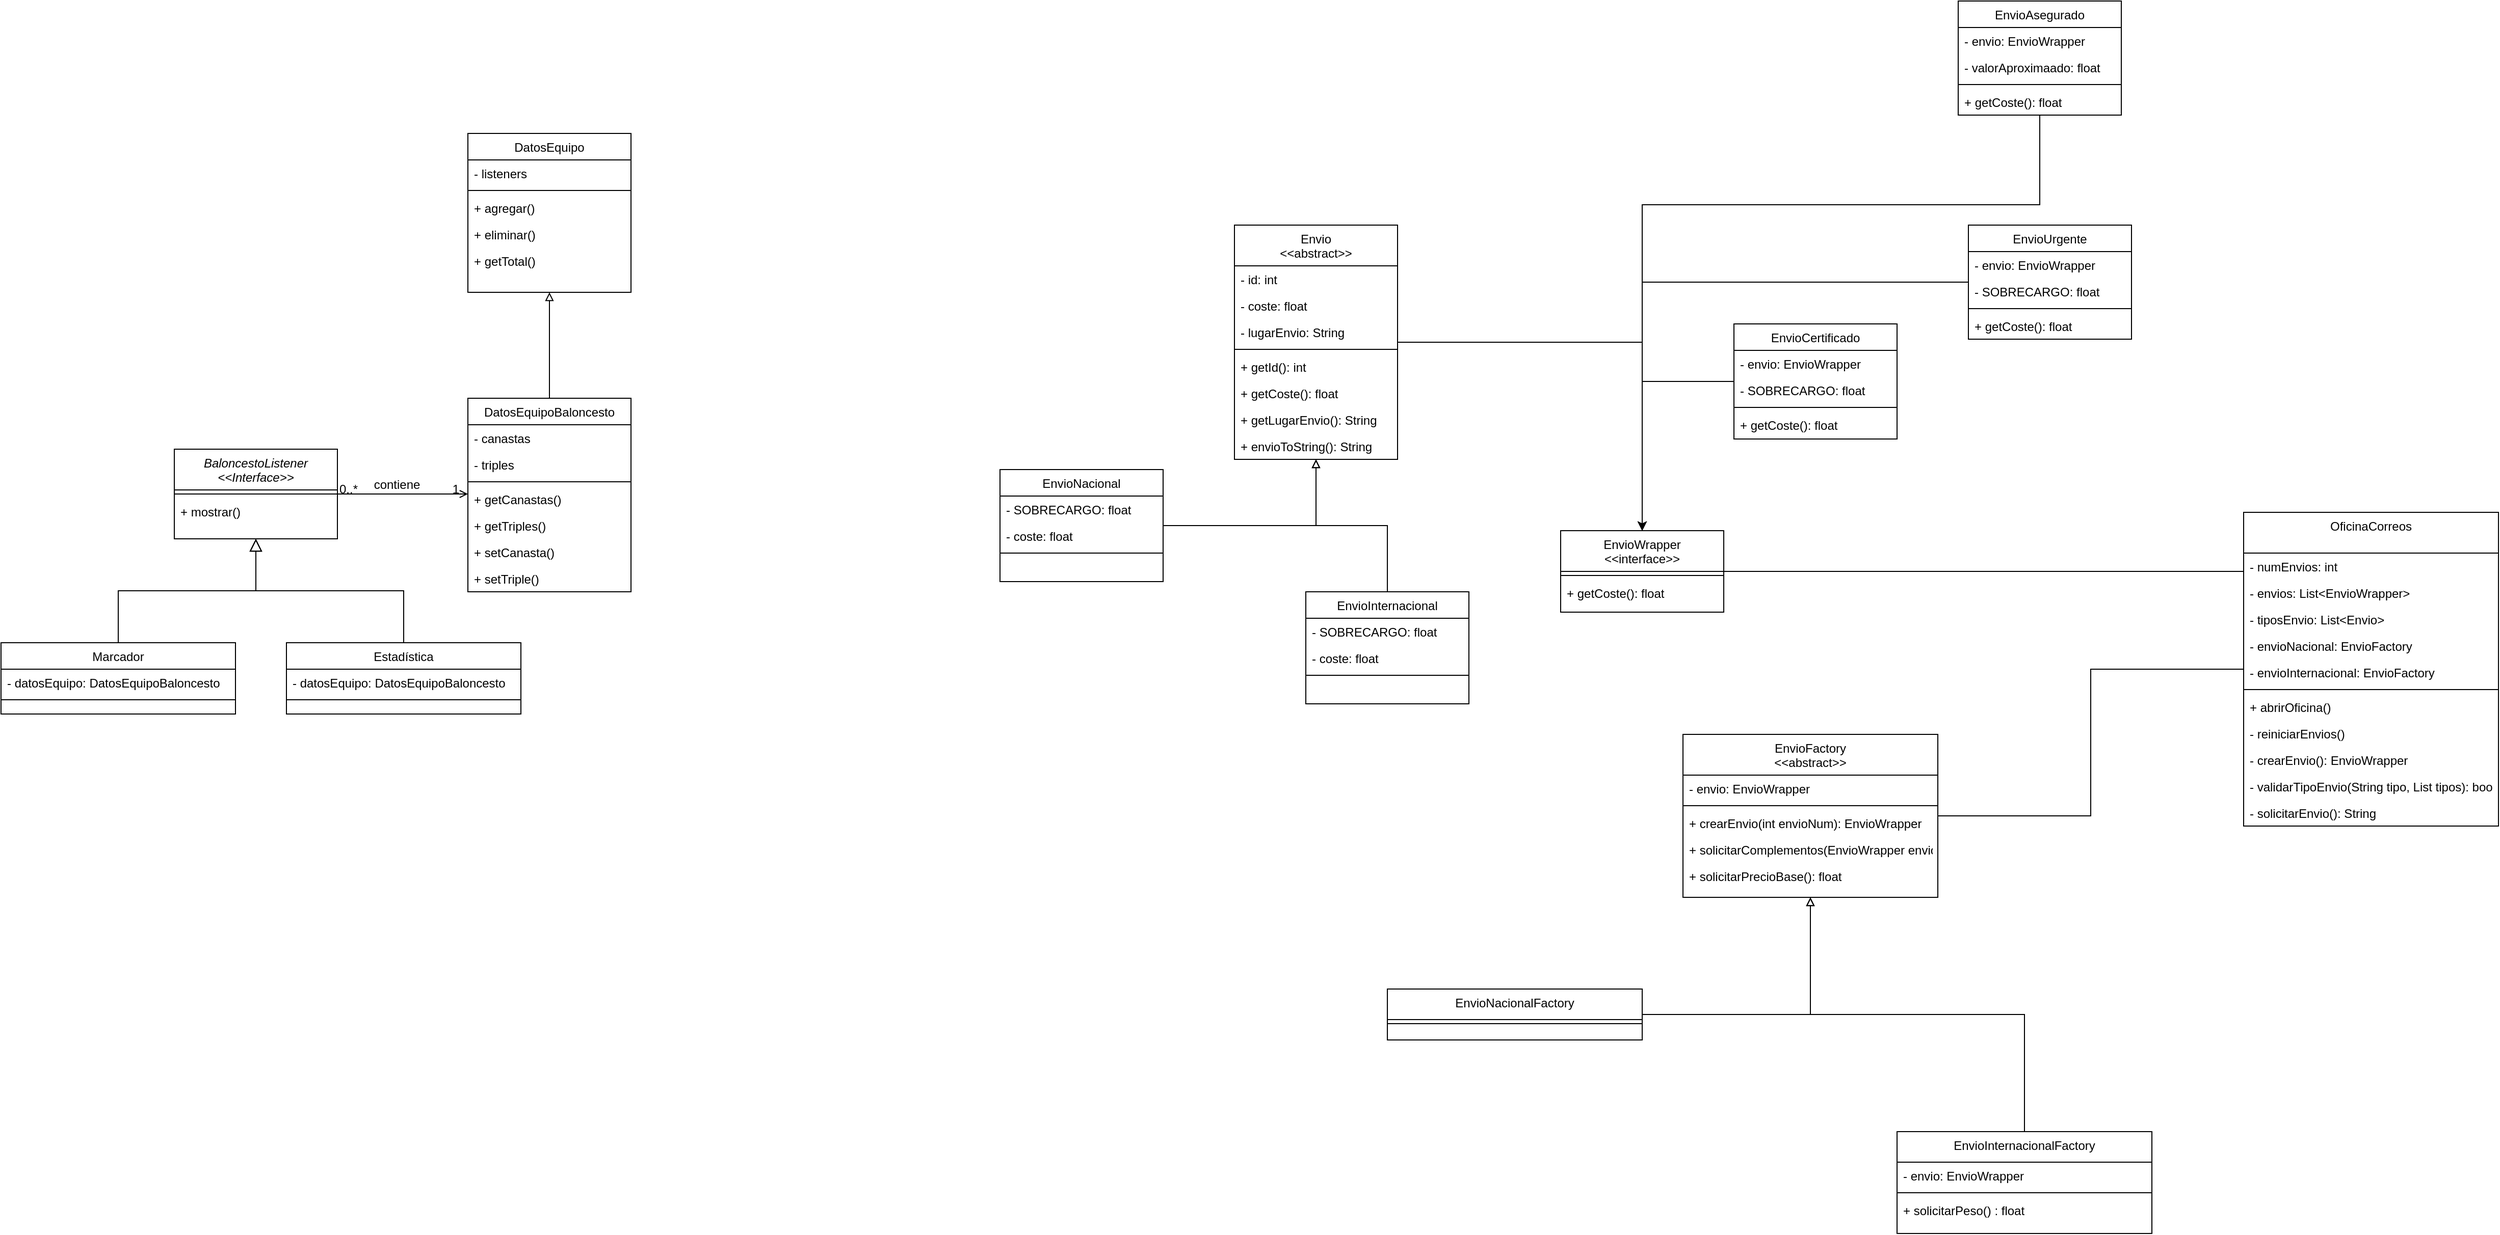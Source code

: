 <mxfile version="23.0.2" type="device">
  <diagram id="C5RBs43oDa-KdzZeNtuy" name="Page-1">
    <mxGraphModel dx="3703" dy="2412" grid="1" gridSize="10" guides="1" tooltips="1" connect="1" arrows="1" fold="1" page="1" pageScale="1" pageWidth="827" pageHeight="1169" background="#ffffff" math="0" shadow="0">
      <root>
        <mxCell id="WIyWlLk6GJQsqaUBKTNV-0" />
        <mxCell id="WIyWlLk6GJQsqaUBKTNV-1" parent="WIyWlLk6GJQsqaUBKTNV-0" />
        <mxCell id="zkfFHV4jXpPFQw0GAbJ--0" value="BaloncestoListener&#xa;&lt;&lt;Interface&gt;&gt;" style="swimlane;fontStyle=2;align=center;verticalAlign=top;childLayout=stackLayout;horizontal=1;startSize=40;horizontalStack=0;resizeParent=1;resizeLast=0;collapsible=1;marginBottom=0;rounded=0;shadow=0;strokeWidth=1;" parent="WIyWlLk6GJQsqaUBKTNV-1" vertex="1">
          <mxGeometry x="-870" y="-370" width="160" height="88" as="geometry">
            <mxRectangle x="230" y="140" width="160" height="26" as="alternateBounds" />
          </mxGeometry>
        </mxCell>
        <mxCell id="zkfFHV4jXpPFQw0GAbJ--4" value="" style="line;html=1;strokeWidth=1;align=left;verticalAlign=middle;spacingTop=-1;spacingLeft=3;spacingRight=3;rotatable=0;labelPosition=right;points=[];portConstraint=eastwest;" parent="zkfFHV4jXpPFQw0GAbJ--0" vertex="1">
          <mxGeometry y="40" width="160" height="8" as="geometry" />
        </mxCell>
        <mxCell id="zkfFHV4jXpPFQw0GAbJ--5" value="+ mostrar()" style="text;align=left;verticalAlign=top;spacingLeft=4;spacingRight=4;overflow=hidden;rotatable=0;points=[[0,0.5],[1,0.5]];portConstraint=eastwest;" parent="zkfFHV4jXpPFQw0GAbJ--0" vertex="1">
          <mxGeometry y="48" width="160" height="26" as="geometry" />
        </mxCell>
        <mxCell id="zkfFHV4jXpPFQw0GAbJ--6" value="Marcador" style="swimlane;fontStyle=0;align=center;verticalAlign=top;childLayout=stackLayout;horizontal=1;startSize=26;horizontalStack=0;resizeParent=1;resizeLast=0;collapsible=1;marginBottom=0;rounded=0;shadow=0;strokeWidth=1;" parent="WIyWlLk6GJQsqaUBKTNV-1" vertex="1">
          <mxGeometry x="-1040" y="-180" width="230" height="70" as="geometry">
            <mxRectangle x="130" y="380" width="160" height="26" as="alternateBounds" />
          </mxGeometry>
        </mxCell>
        <mxCell id="zkfFHV4jXpPFQw0GAbJ--7" value="- datosEquipo: DatosEquipoBaloncesto" style="text;align=left;verticalAlign=top;spacingLeft=4;spacingRight=4;overflow=hidden;rotatable=0;points=[[0,0.5],[1,0.5]];portConstraint=eastwest;" parent="zkfFHV4jXpPFQw0GAbJ--6" vertex="1">
          <mxGeometry y="26" width="230" height="26" as="geometry" />
        </mxCell>
        <mxCell id="zkfFHV4jXpPFQw0GAbJ--9" value="" style="line;html=1;strokeWidth=1;align=left;verticalAlign=middle;spacingTop=-1;spacingLeft=3;spacingRight=3;rotatable=0;labelPosition=right;points=[];portConstraint=eastwest;" parent="zkfFHV4jXpPFQw0GAbJ--6" vertex="1">
          <mxGeometry y="52" width="230" height="8" as="geometry" />
        </mxCell>
        <mxCell id="zkfFHV4jXpPFQw0GAbJ--12" value="" style="endArrow=block;endSize=10;endFill=0;shadow=0;strokeWidth=1;rounded=0;edgeStyle=elbowEdgeStyle;elbow=vertical;" parent="WIyWlLk6GJQsqaUBKTNV-1" source="zkfFHV4jXpPFQw0GAbJ--6" target="zkfFHV4jXpPFQw0GAbJ--0" edge="1">
          <mxGeometry width="160" relative="1" as="geometry">
            <mxPoint x="200" y="203" as="sourcePoint" />
            <mxPoint x="200" y="203" as="targetPoint" />
          </mxGeometry>
        </mxCell>
        <mxCell id="zkfFHV4jXpPFQw0GAbJ--13" value="Estadística" style="swimlane;fontStyle=0;align=center;verticalAlign=top;childLayout=stackLayout;horizontal=1;startSize=26;horizontalStack=0;resizeParent=1;resizeLast=0;collapsible=1;marginBottom=0;rounded=0;shadow=0;strokeWidth=1;" parent="WIyWlLk6GJQsqaUBKTNV-1" vertex="1">
          <mxGeometry x="-760" y="-180" width="230" height="70" as="geometry">
            <mxRectangle x="340" y="380" width="170" height="26" as="alternateBounds" />
          </mxGeometry>
        </mxCell>
        <mxCell id="zkfFHV4jXpPFQw0GAbJ--14" value="- datosEquipo: DatosEquipoBaloncesto" style="text;align=left;verticalAlign=top;spacingLeft=4;spacingRight=4;overflow=hidden;rotatable=0;points=[[0,0.5],[1,0.5]];portConstraint=eastwest;" parent="zkfFHV4jXpPFQw0GAbJ--13" vertex="1">
          <mxGeometry y="26" width="230" height="26" as="geometry" />
        </mxCell>
        <mxCell id="zkfFHV4jXpPFQw0GAbJ--15" value="" style="line;html=1;strokeWidth=1;align=left;verticalAlign=middle;spacingTop=-1;spacingLeft=3;spacingRight=3;rotatable=0;labelPosition=right;points=[];portConstraint=eastwest;" parent="zkfFHV4jXpPFQw0GAbJ--13" vertex="1">
          <mxGeometry y="52" width="230" height="8" as="geometry" />
        </mxCell>
        <mxCell id="zkfFHV4jXpPFQw0GAbJ--16" value="" style="endArrow=block;endSize=10;endFill=0;shadow=0;strokeWidth=1;rounded=0;edgeStyle=elbowEdgeStyle;elbow=vertical;" parent="WIyWlLk6GJQsqaUBKTNV-1" source="zkfFHV4jXpPFQw0GAbJ--13" target="zkfFHV4jXpPFQw0GAbJ--0" edge="1">
          <mxGeometry width="160" relative="1" as="geometry">
            <mxPoint x="210" y="373" as="sourcePoint" />
            <mxPoint x="310" y="271" as="targetPoint" />
          </mxGeometry>
        </mxCell>
        <mxCell id="yb1nA3YwmLz2p7Gvx5Yn-9" style="edgeStyle=orthogonalEdgeStyle;rounded=0;orthogonalLoop=1;jettySize=auto;html=1;endArrow=block;endFill=0;" parent="WIyWlLk6GJQsqaUBKTNV-1" source="zkfFHV4jXpPFQw0GAbJ--17" target="yb1nA3YwmLz2p7Gvx5Yn-0" edge="1">
          <mxGeometry relative="1" as="geometry" />
        </mxCell>
        <mxCell id="zkfFHV4jXpPFQw0GAbJ--17" value="DatosEquipoBaloncesto" style="swimlane;fontStyle=0;align=center;verticalAlign=top;childLayout=stackLayout;horizontal=1;startSize=26;horizontalStack=0;resizeParent=1;resizeLast=0;collapsible=1;marginBottom=0;rounded=0;shadow=0;strokeWidth=1;" parent="WIyWlLk6GJQsqaUBKTNV-1" vertex="1">
          <mxGeometry x="-582" y="-420" width="160" height="190" as="geometry">
            <mxRectangle x="550" y="140" width="160" height="26" as="alternateBounds" />
          </mxGeometry>
        </mxCell>
        <mxCell id="zkfFHV4jXpPFQw0GAbJ--18" value="- canastas" style="text;align=left;verticalAlign=top;spacingLeft=4;spacingRight=4;overflow=hidden;rotatable=0;points=[[0,0.5],[1,0.5]];portConstraint=eastwest;" parent="zkfFHV4jXpPFQw0GAbJ--17" vertex="1">
          <mxGeometry y="26" width="160" height="26" as="geometry" />
        </mxCell>
        <mxCell id="zkfFHV4jXpPFQw0GAbJ--19" value="- triples" style="text;align=left;verticalAlign=top;spacingLeft=4;spacingRight=4;overflow=hidden;rotatable=0;points=[[0,0.5],[1,0.5]];portConstraint=eastwest;rounded=0;shadow=0;html=0;" parent="zkfFHV4jXpPFQw0GAbJ--17" vertex="1">
          <mxGeometry y="52" width="160" height="26" as="geometry" />
        </mxCell>
        <mxCell id="zkfFHV4jXpPFQw0GAbJ--23" value="" style="line;html=1;strokeWidth=1;align=left;verticalAlign=middle;spacingTop=-1;spacingLeft=3;spacingRight=3;rotatable=0;labelPosition=right;points=[];portConstraint=eastwest;" parent="zkfFHV4jXpPFQw0GAbJ--17" vertex="1">
          <mxGeometry y="78" width="160" height="8" as="geometry" />
        </mxCell>
        <mxCell id="zkfFHV4jXpPFQw0GAbJ--24" value="+ getCanastas()" style="text;align=left;verticalAlign=top;spacingLeft=4;spacingRight=4;overflow=hidden;rotatable=0;points=[[0,0.5],[1,0.5]];portConstraint=eastwest;" parent="zkfFHV4jXpPFQw0GAbJ--17" vertex="1">
          <mxGeometry y="86" width="160" height="26" as="geometry" />
        </mxCell>
        <mxCell id="zkfFHV4jXpPFQw0GAbJ--25" value="+ getTriples()" style="text;align=left;verticalAlign=top;spacingLeft=4;spacingRight=4;overflow=hidden;rotatable=0;points=[[0,0.5],[1,0.5]];portConstraint=eastwest;" parent="zkfFHV4jXpPFQw0GAbJ--17" vertex="1">
          <mxGeometry y="112" width="160" height="26" as="geometry" />
        </mxCell>
        <mxCell id="yb1nA3YwmLz2p7Gvx5Yn-11" value="+ setCanasta()" style="text;align=left;verticalAlign=top;spacingLeft=4;spacingRight=4;overflow=hidden;rotatable=0;points=[[0,0.5],[1,0.5]];portConstraint=eastwest;" parent="zkfFHV4jXpPFQw0GAbJ--17" vertex="1">
          <mxGeometry y="138" width="160" height="26" as="geometry" />
        </mxCell>
        <mxCell id="yb1nA3YwmLz2p7Gvx5Yn-12" value="+ setTriple()" style="text;align=left;verticalAlign=top;spacingLeft=4;spacingRight=4;overflow=hidden;rotatable=0;points=[[0,0.5],[1,0.5]];portConstraint=eastwest;" parent="zkfFHV4jXpPFQw0GAbJ--17" vertex="1">
          <mxGeometry y="164" width="160" height="26" as="geometry" />
        </mxCell>
        <mxCell id="zkfFHV4jXpPFQw0GAbJ--26" value="" style="endArrow=open;shadow=0;strokeWidth=1;rounded=0;endFill=1;edgeStyle=elbowEdgeStyle;elbow=vertical;" parent="WIyWlLk6GJQsqaUBKTNV-1" source="zkfFHV4jXpPFQw0GAbJ--0" target="zkfFHV4jXpPFQw0GAbJ--17" edge="1">
          <mxGeometry x="0.5" y="41" relative="1" as="geometry">
            <mxPoint x="380" y="192" as="sourcePoint" />
            <mxPoint x="540" y="192" as="targetPoint" />
            <mxPoint x="-40" y="32" as="offset" />
          </mxGeometry>
        </mxCell>
        <mxCell id="zkfFHV4jXpPFQw0GAbJ--27" value="0..*" style="resizable=0;align=left;verticalAlign=bottom;labelBackgroundColor=none;fontSize=12;" parent="zkfFHV4jXpPFQw0GAbJ--26" connectable="0" vertex="1">
          <mxGeometry x="-1" relative="1" as="geometry">
            <mxPoint y="4" as="offset" />
          </mxGeometry>
        </mxCell>
        <mxCell id="zkfFHV4jXpPFQw0GAbJ--28" value="1" style="resizable=0;align=right;verticalAlign=bottom;labelBackgroundColor=none;fontSize=12;" parent="zkfFHV4jXpPFQw0GAbJ--26" connectable="0" vertex="1">
          <mxGeometry x="1" relative="1" as="geometry">
            <mxPoint x="-7" y="4" as="offset" />
          </mxGeometry>
        </mxCell>
        <mxCell id="zkfFHV4jXpPFQw0GAbJ--29" value="contiene" style="text;html=1;resizable=0;points=[];;align=center;verticalAlign=middle;labelBackgroundColor=none;rounded=0;shadow=0;strokeWidth=1;fontSize=12;" parent="zkfFHV4jXpPFQw0GAbJ--26" vertex="1" connectable="0">
          <mxGeometry x="0.5" y="49" relative="1" as="geometry">
            <mxPoint x="-38" y="40" as="offset" />
          </mxGeometry>
        </mxCell>
        <mxCell id="yb1nA3YwmLz2p7Gvx5Yn-0" value="DatosEquipo" style="swimlane;fontStyle=0;align=center;verticalAlign=top;childLayout=stackLayout;horizontal=1;startSize=26;horizontalStack=0;resizeParent=1;resizeLast=0;collapsible=1;marginBottom=0;rounded=0;shadow=0;strokeWidth=1;" parent="WIyWlLk6GJQsqaUBKTNV-1" vertex="1">
          <mxGeometry x="-582" y="-680" width="160" height="156" as="geometry">
            <mxRectangle x="550" y="140" width="160" height="26" as="alternateBounds" />
          </mxGeometry>
        </mxCell>
        <mxCell id="yb1nA3YwmLz2p7Gvx5Yn-1" value="- listeners" style="text;align=left;verticalAlign=top;spacingLeft=4;spacingRight=4;overflow=hidden;rotatable=0;points=[[0,0.5],[1,0.5]];portConstraint=eastwest;" parent="yb1nA3YwmLz2p7Gvx5Yn-0" vertex="1">
          <mxGeometry y="26" width="160" height="26" as="geometry" />
        </mxCell>
        <mxCell id="yb1nA3YwmLz2p7Gvx5Yn-6" value="" style="line;html=1;strokeWidth=1;align=left;verticalAlign=middle;spacingTop=-1;spacingLeft=3;spacingRight=3;rotatable=0;labelPosition=right;points=[];portConstraint=eastwest;" parent="yb1nA3YwmLz2p7Gvx5Yn-0" vertex="1">
          <mxGeometry y="52" width="160" height="8" as="geometry" />
        </mxCell>
        <mxCell id="yb1nA3YwmLz2p7Gvx5Yn-7" value="+ agregar()" style="text;align=left;verticalAlign=top;spacingLeft=4;spacingRight=4;overflow=hidden;rotatable=0;points=[[0,0.5],[1,0.5]];portConstraint=eastwest;" parent="yb1nA3YwmLz2p7Gvx5Yn-0" vertex="1">
          <mxGeometry y="60" width="160" height="26" as="geometry" />
        </mxCell>
        <mxCell id="yb1nA3YwmLz2p7Gvx5Yn-8" value="+ eliminar()" style="text;align=left;verticalAlign=top;spacingLeft=4;spacingRight=4;overflow=hidden;rotatable=0;points=[[0,0.5],[1,0.5]];portConstraint=eastwest;" parent="yb1nA3YwmLz2p7Gvx5Yn-0" vertex="1">
          <mxGeometry y="86" width="160" height="26" as="geometry" />
        </mxCell>
        <mxCell id="yb1nA3YwmLz2p7Gvx5Yn-10" value="+ getTotal()" style="text;align=left;verticalAlign=top;spacingLeft=4;spacingRight=4;overflow=hidden;rotatable=0;points=[[0,0.5],[1,0.5]];portConstraint=eastwest;" parent="yb1nA3YwmLz2p7Gvx5Yn-0" vertex="1">
          <mxGeometry y="112" width="160" height="26" as="geometry" />
        </mxCell>
        <mxCell id="SnHrNm44mYi23V61C_RU-39" style="edgeStyle=orthogonalEdgeStyle;rounded=0;orthogonalLoop=1;jettySize=auto;html=1;" edge="1" parent="WIyWlLk6GJQsqaUBKTNV-1" source="SnHrNm44mYi23V61C_RU-0" target="SnHrNm44mYi23V61C_RU-9">
          <mxGeometry relative="1" as="geometry" />
        </mxCell>
        <mxCell id="SnHrNm44mYi23V61C_RU-0" value="Envio&#xa;&lt;&lt;abstract&gt;&gt;" style="swimlane;fontStyle=0;align=center;verticalAlign=top;childLayout=stackLayout;horizontal=1;startSize=40;horizontalStack=0;resizeParent=1;resizeLast=0;collapsible=1;marginBottom=0;rounded=0;shadow=0;strokeWidth=1;" vertex="1" parent="WIyWlLk6GJQsqaUBKTNV-1">
          <mxGeometry x="170" y="-590" width="160" height="230" as="geometry">
            <mxRectangle x="550" y="140" width="160" height="26" as="alternateBounds" />
          </mxGeometry>
        </mxCell>
        <mxCell id="SnHrNm44mYi23V61C_RU-1" value="- id: int" style="text;align=left;verticalAlign=top;spacingLeft=4;spacingRight=4;overflow=hidden;rotatable=0;points=[[0,0.5],[1,0.5]];portConstraint=eastwest;" vertex="1" parent="SnHrNm44mYi23V61C_RU-0">
          <mxGeometry y="40" width="160" height="26" as="geometry" />
        </mxCell>
        <mxCell id="SnHrNm44mYi23V61C_RU-2" value="- coste: float" style="text;align=left;verticalAlign=top;spacingLeft=4;spacingRight=4;overflow=hidden;rotatable=0;points=[[0,0.5],[1,0.5]];portConstraint=eastwest;rounded=0;shadow=0;html=0;" vertex="1" parent="SnHrNm44mYi23V61C_RU-0">
          <mxGeometry y="66" width="160" height="26" as="geometry" />
        </mxCell>
        <mxCell id="SnHrNm44mYi23V61C_RU-8" value="- lugarEnvio: String" style="text;align=left;verticalAlign=top;spacingLeft=4;spacingRight=4;overflow=hidden;rotatable=0;points=[[0,0.5],[1,0.5]];portConstraint=eastwest;rounded=0;shadow=0;html=0;" vertex="1" parent="SnHrNm44mYi23V61C_RU-0">
          <mxGeometry y="92" width="160" height="26" as="geometry" />
        </mxCell>
        <mxCell id="SnHrNm44mYi23V61C_RU-3" value="" style="line;html=1;strokeWidth=1;align=left;verticalAlign=middle;spacingTop=-1;spacingLeft=3;spacingRight=3;rotatable=0;labelPosition=right;points=[];portConstraint=eastwest;" vertex="1" parent="SnHrNm44mYi23V61C_RU-0">
          <mxGeometry y="118" width="160" height="8" as="geometry" />
        </mxCell>
        <mxCell id="SnHrNm44mYi23V61C_RU-4" value="+ getId(): int" style="text;align=left;verticalAlign=top;spacingLeft=4;spacingRight=4;overflow=hidden;rotatable=0;points=[[0,0.5],[1,0.5]];portConstraint=eastwest;" vertex="1" parent="SnHrNm44mYi23V61C_RU-0">
          <mxGeometry y="126" width="160" height="26" as="geometry" />
        </mxCell>
        <mxCell id="SnHrNm44mYi23V61C_RU-5" value="+ getCoste(): float" style="text;align=left;verticalAlign=top;spacingLeft=4;spacingRight=4;overflow=hidden;rotatable=0;points=[[0,0.5],[1,0.5]];portConstraint=eastwest;" vertex="1" parent="SnHrNm44mYi23V61C_RU-0">
          <mxGeometry y="152" width="160" height="26" as="geometry" />
        </mxCell>
        <mxCell id="SnHrNm44mYi23V61C_RU-7" value="+ getLugarEnvio(): String" style="text;align=left;verticalAlign=top;spacingLeft=4;spacingRight=4;overflow=hidden;rotatable=0;points=[[0,0.5],[1,0.5]];portConstraint=eastwest;" vertex="1" parent="SnHrNm44mYi23V61C_RU-0">
          <mxGeometry y="178" width="160" height="26" as="geometry" />
        </mxCell>
        <mxCell id="SnHrNm44mYi23V61C_RU-6" value="+ envioToString(): String" style="text;align=left;verticalAlign=top;spacingLeft=4;spacingRight=4;overflow=hidden;rotatable=0;points=[[0,0.5],[1,0.5]];portConstraint=eastwest;" vertex="1" parent="SnHrNm44mYi23V61C_RU-0">
          <mxGeometry y="204" width="160" height="26" as="geometry" />
        </mxCell>
        <mxCell id="SnHrNm44mYi23V61C_RU-94" style="edgeStyle=orthogonalEdgeStyle;rounded=0;orthogonalLoop=1;jettySize=auto;html=1;endArrow=none;endFill=0;" edge="1" parent="WIyWlLk6GJQsqaUBKTNV-1" source="SnHrNm44mYi23V61C_RU-9" target="SnHrNm44mYi23V61C_RU-80">
          <mxGeometry relative="1" as="geometry">
            <Array as="points">
              <mxPoint x="1010" y="-250" />
              <mxPoint x="1010" y="-250" />
            </Array>
          </mxGeometry>
        </mxCell>
        <mxCell id="SnHrNm44mYi23V61C_RU-9" value="EnvioWrapper&#xa;&lt;&lt;interface&gt;&gt;" style="swimlane;fontStyle=0;align=center;verticalAlign=top;childLayout=stackLayout;horizontal=1;startSize=40;horizontalStack=0;resizeParent=1;resizeLast=0;collapsible=1;marginBottom=0;rounded=0;shadow=0;strokeWidth=1;" vertex="1" parent="WIyWlLk6GJQsqaUBKTNV-1">
          <mxGeometry x="490" y="-290" width="160" height="80" as="geometry">
            <mxRectangle x="550" y="140" width="160" height="26" as="alternateBounds" />
          </mxGeometry>
        </mxCell>
        <mxCell id="SnHrNm44mYi23V61C_RU-13" value="" style="line;html=1;strokeWidth=1;align=left;verticalAlign=middle;spacingTop=-1;spacingLeft=3;spacingRight=3;rotatable=0;labelPosition=right;points=[];portConstraint=eastwest;" vertex="1" parent="SnHrNm44mYi23V61C_RU-9">
          <mxGeometry y="40" width="160" height="8" as="geometry" />
        </mxCell>
        <mxCell id="SnHrNm44mYi23V61C_RU-14" value="+ getCoste(): float" style="text;align=left;verticalAlign=top;spacingLeft=4;spacingRight=4;overflow=hidden;rotatable=0;points=[[0,0.5],[1,0.5]];portConstraint=eastwest;" vertex="1" parent="SnHrNm44mYi23V61C_RU-9">
          <mxGeometry y="48" width="160" height="26" as="geometry" />
        </mxCell>
        <mxCell id="SnHrNm44mYi23V61C_RU-40" style="edgeStyle=orthogonalEdgeStyle;rounded=0;orthogonalLoop=1;jettySize=auto;html=1;" edge="1" parent="WIyWlLk6GJQsqaUBKTNV-1" source="SnHrNm44mYi23V61C_RU-18" target="SnHrNm44mYi23V61C_RU-9">
          <mxGeometry relative="1" as="geometry" />
        </mxCell>
        <mxCell id="SnHrNm44mYi23V61C_RU-18" value="EnvioCertificado" style="swimlane;fontStyle=0;align=center;verticalAlign=top;childLayout=stackLayout;horizontal=1;startSize=26;horizontalStack=0;resizeParent=1;resizeLast=0;collapsible=1;marginBottom=0;rounded=0;shadow=0;strokeWidth=1;" vertex="1" parent="WIyWlLk6GJQsqaUBKTNV-1">
          <mxGeometry x="660" y="-493" width="160" height="113" as="geometry">
            <mxRectangle x="550" y="140" width="160" height="26" as="alternateBounds" />
          </mxGeometry>
        </mxCell>
        <mxCell id="SnHrNm44mYi23V61C_RU-19" value="- envio: EnvioWrapper" style="text;align=left;verticalAlign=top;spacingLeft=4;spacingRight=4;overflow=hidden;rotatable=0;points=[[0,0.5],[1,0.5]];portConstraint=eastwest;" vertex="1" parent="SnHrNm44mYi23V61C_RU-18">
          <mxGeometry y="26" width="160" height="26" as="geometry" />
        </mxCell>
        <mxCell id="SnHrNm44mYi23V61C_RU-38" value="- SOBRECARGO: float" style="text;align=left;verticalAlign=top;spacingLeft=4;spacingRight=4;overflow=hidden;rotatable=0;points=[[0,0.5],[1,0.5]];portConstraint=eastwest;" vertex="1" parent="SnHrNm44mYi23V61C_RU-18">
          <mxGeometry y="52" width="160" height="26" as="geometry" />
        </mxCell>
        <mxCell id="SnHrNm44mYi23V61C_RU-20" value="" style="line;html=1;strokeWidth=1;align=left;verticalAlign=middle;spacingTop=-1;spacingLeft=3;spacingRight=3;rotatable=0;labelPosition=right;points=[];portConstraint=eastwest;" vertex="1" parent="SnHrNm44mYi23V61C_RU-18">
          <mxGeometry y="78" width="160" height="8" as="geometry" />
        </mxCell>
        <mxCell id="SnHrNm44mYi23V61C_RU-21" value="+ getCoste(): float" style="text;align=left;verticalAlign=top;spacingLeft=4;spacingRight=4;overflow=hidden;rotatable=0;points=[[0,0.5],[1,0.5]];portConstraint=eastwest;" vertex="1" parent="SnHrNm44mYi23V61C_RU-18">
          <mxGeometry y="86" width="160" height="26" as="geometry" />
        </mxCell>
        <mxCell id="SnHrNm44mYi23V61C_RU-41" style="edgeStyle=orthogonalEdgeStyle;rounded=0;orthogonalLoop=1;jettySize=auto;html=1;" edge="1" parent="WIyWlLk6GJQsqaUBKTNV-1" source="SnHrNm44mYi23V61C_RU-24" target="SnHrNm44mYi23V61C_RU-9">
          <mxGeometry relative="1" as="geometry" />
        </mxCell>
        <mxCell id="SnHrNm44mYi23V61C_RU-24" value="EnvioUrgente" style="swimlane;fontStyle=0;align=center;verticalAlign=top;childLayout=stackLayout;horizontal=1;startSize=26;horizontalStack=0;resizeParent=1;resizeLast=0;collapsible=1;marginBottom=0;rounded=0;shadow=0;strokeWidth=1;" vertex="1" parent="WIyWlLk6GJQsqaUBKTNV-1">
          <mxGeometry x="890" y="-590" width="160" height="112" as="geometry">
            <mxRectangle x="550" y="140" width="160" height="26" as="alternateBounds" />
          </mxGeometry>
        </mxCell>
        <mxCell id="SnHrNm44mYi23V61C_RU-25" value="- envio: EnvioWrapper" style="text;align=left;verticalAlign=top;spacingLeft=4;spacingRight=4;overflow=hidden;rotatable=0;points=[[0,0.5],[1,0.5]];portConstraint=eastwest;" vertex="1" parent="SnHrNm44mYi23V61C_RU-24">
          <mxGeometry y="26" width="160" height="26" as="geometry" />
        </mxCell>
        <mxCell id="SnHrNm44mYi23V61C_RU-37" value="- SOBRECARGO: float" style="text;align=left;verticalAlign=top;spacingLeft=4;spacingRight=4;overflow=hidden;rotatable=0;points=[[0,0.5],[1,0.5]];portConstraint=eastwest;" vertex="1" parent="SnHrNm44mYi23V61C_RU-24">
          <mxGeometry y="52" width="160" height="26" as="geometry" />
        </mxCell>
        <mxCell id="SnHrNm44mYi23V61C_RU-26" value="" style="line;html=1;strokeWidth=1;align=left;verticalAlign=middle;spacingTop=-1;spacingLeft=3;spacingRight=3;rotatable=0;labelPosition=right;points=[];portConstraint=eastwest;" vertex="1" parent="SnHrNm44mYi23V61C_RU-24">
          <mxGeometry y="78" width="160" height="8" as="geometry" />
        </mxCell>
        <mxCell id="SnHrNm44mYi23V61C_RU-27" value="+ getCoste(): float" style="text;align=left;verticalAlign=top;spacingLeft=4;spacingRight=4;overflow=hidden;rotatable=0;points=[[0,0.5],[1,0.5]];portConstraint=eastwest;" vertex="1" parent="SnHrNm44mYi23V61C_RU-24">
          <mxGeometry y="86" width="160" height="26" as="geometry" />
        </mxCell>
        <mxCell id="SnHrNm44mYi23V61C_RU-42" style="edgeStyle=orthogonalEdgeStyle;rounded=0;orthogonalLoop=1;jettySize=auto;html=1;" edge="1" parent="WIyWlLk6GJQsqaUBKTNV-1" source="SnHrNm44mYi23V61C_RU-30" target="SnHrNm44mYi23V61C_RU-9">
          <mxGeometry relative="1" as="geometry">
            <Array as="points">
              <mxPoint x="960" y="-610" />
              <mxPoint x="570" y="-610" />
            </Array>
          </mxGeometry>
        </mxCell>
        <mxCell id="SnHrNm44mYi23V61C_RU-30" value="EnvioAsegurado" style="swimlane;fontStyle=0;align=center;verticalAlign=top;childLayout=stackLayout;horizontal=1;startSize=26;horizontalStack=0;resizeParent=1;resizeLast=0;collapsible=1;marginBottom=0;rounded=0;shadow=0;strokeWidth=1;" vertex="1" parent="WIyWlLk6GJQsqaUBKTNV-1">
          <mxGeometry x="880" y="-810" width="160" height="112" as="geometry">
            <mxRectangle x="550" y="140" width="160" height="26" as="alternateBounds" />
          </mxGeometry>
        </mxCell>
        <mxCell id="SnHrNm44mYi23V61C_RU-31" value="- envio: EnvioWrapper" style="text;align=left;verticalAlign=top;spacingLeft=4;spacingRight=4;overflow=hidden;rotatable=0;points=[[0,0.5],[1,0.5]];portConstraint=eastwest;" vertex="1" parent="SnHrNm44mYi23V61C_RU-30">
          <mxGeometry y="26" width="160" height="26" as="geometry" />
        </mxCell>
        <mxCell id="SnHrNm44mYi23V61C_RU-36" value="- valorAproximaado: float" style="text;align=left;verticalAlign=top;spacingLeft=4;spacingRight=4;overflow=hidden;rotatable=0;points=[[0,0.5],[1,0.5]];portConstraint=eastwest;" vertex="1" parent="SnHrNm44mYi23V61C_RU-30">
          <mxGeometry y="52" width="160" height="26" as="geometry" />
        </mxCell>
        <mxCell id="SnHrNm44mYi23V61C_RU-32" value="" style="line;html=1;strokeWidth=1;align=left;verticalAlign=middle;spacingTop=-1;spacingLeft=3;spacingRight=3;rotatable=0;labelPosition=right;points=[];portConstraint=eastwest;" vertex="1" parent="SnHrNm44mYi23V61C_RU-30">
          <mxGeometry y="78" width="160" height="8" as="geometry" />
        </mxCell>
        <mxCell id="SnHrNm44mYi23V61C_RU-35" value="+ getCoste(): float" style="text;align=left;verticalAlign=top;spacingLeft=4;spacingRight=4;overflow=hidden;rotatable=0;points=[[0,0.5],[1,0.5]];portConstraint=eastwest;" vertex="1" parent="SnHrNm44mYi23V61C_RU-30">
          <mxGeometry y="86" width="160" height="26" as="geometry" />
        </mxCell>
        <mxCell id="SnHrNm44mYi23V61C_RU-55" style="edgeStyle=orthogonalEdgeStyle;rounded=0;orthogonalLoop=1;jettySize=auto;html=1;endArrow=block;endFill=0;" edge="1" parent="WIyWlLk6GJQsqaUBKTNV-1" source="SnHrNm44mYi23V61C_RU-43" target="SnHrNm44mYi23V61C_RU-0">
          <mxGeometry relative="1" as="geometry" />
        </mxCell>
        <mxCell id="SnHrNm44mYi23V61C_RU-43" value="EnvioNacional" style="swimlane;fontStyle=0;align=center;verticalAlign=top;childLayout=stackLayout;horizontal=1;startSize=26;horizontalStack=0;resizeParent=1;resizeLast=0;collapsible=1;marginBottom=0;rounded=0;shadow=0;strokeWidth=1;" vertex="1" parent="WIyWlLk6GJQsqaUBKTNV-1">
          <mxGeometry x="-60" y="-350" width="160" height="110" as="geometry">
            <mxRectangle x="550" y="140" width="160" height="26" as="alternateBounds" />
          </mxGeometry>
        </mxCell>
        <mxCell id="SnHrNm44mYi23V61C_RU-44" value="- SOBRECARGO: float" style="text;align=left;verticalAlign=top;spacingLeft=4;spacingRight=4;overflow=hidden;rotatable=0;points=[[0,0.5],[1,0.5]];portConstraint=eastwest;" vertex="1" parent="SnHrNm44mYi23V61C_RU-43">
          <mxGeometry y="26" width="160" height="26" as="geometry" />
        </mxCell>
        <mxCell id="SnHrNm44mYi23V61C_RU-46" value="- coste: float" style="text;align=left;verticalAlign=top;spacingLeft=4;spacingRight=4;overflow=hidden;rotatable=0;points=[[0,0.5],[1,0.5]];portConstraint=eastwest;" vertex="1" parent="SnHrNm44mYi23V61C_RU-43">
          <mxGeometry y="52" width="160" height="26" as="geometry" />
        </mxCell>
        <mxCell id="SnHrNm44mYi23V61C_RU-45" value="" style="line;html=1;strokeWidth=1;align=left;verticalAlign=middle;spacingTop=-1;spacingLeft=3;spacingRight=3;rotatable=0;labelPosition=right;points=[];portConstraint=eastwest;" vertex="1" parent="SnHrNm44mYi23V61C_RU-43">
          <mxGeometry y="78" width="160" height="8" as="geometry" />
        </mxCell>
        <mxCell id="SnHrNm44mYi23V61C_RU-56" style="edgeStyle=orthogonalEdgeStyle;rounded=0;orthogonalLoop=1;jettySize=auto;html=1;endArrow=block;endFill=0;" edge="1" parent="WIyWlLk6GJQsqaUBKTNV-1" source="SnHrNm44mYi23V61C_RU-49" target="SnHrNm44mYi23V61C_RU-0">
          <mxGeometry relative="1" as="geometry" />
        </mxCell>
        <mxCell id="SnHrNm44mYi23V61C_RU-49" value="EnvioInternacional" style="swimlane;fontStyle=0;align=center;verticalAlign=top;childLayout=stackLayout;horizontal=1;startSize=26;horizontalStack=0;resizeParent=1;resizeLast=0;collapsible=1;marginBottom=0;rounded=0;shadow=0;strokeWidth=1;" vertex="1" parent="WIyWlLk6GJQsqaUBKTNV-1">
          <mxGeometry x="240" y="-230" width="160" height="110" as="geometry">
            <mxRectangle x="550" y="140" width="160" height="26" as="alternateBounds" />
          </mxGeometry>
        </mxCell>
        <mxCell id="SnHrNm44mYi23V61C_RU-50" value="- SOBRECARGO: float" style="text;align=left;verticalAlign=top;spacingLeft=4;spacingRight=4;overflow=hidden;rotatable=0;points=[[0,0.5],[1,0.5]];portConstraint=eastwest;" vertex="1" parent="SnHrNm44mYi23V61C_RU-49">
          <mxGeometry y="26" width="160" height="26" as="geometry" />
        </mxCell>
        <mxCell id="SnHrNm44mYi23V61C_RU-52" value="- coste: float" style="text;align=left;verticalAlign=top;spacingLeft=4;spacingRight=4;overflow=hidden;rotatable=0;points=[[0,0.5],[1,0.5]];portConstraint=eastwest;" vertex="1" parent="SnHrNm44mYi23V61C_RU-49">
          <mxGeometry y="52" width="160" height="26" as="geometry" />
        </mxCell>
        <mxCell id="SnHrNm44mYi23V61C_RU-51" value="" style="line;html=1;strokeWidth=1;align=left;verticalAlign=middle;spacingTop=-1;spacingLeft=3;spacingRight=3;rotatable=0;labelPosition=right;points=[];portConstraint=eastwest;" vertex="1" parent="SnHrNm44mYi23V61C_RU-49">
          <mxGeometry y="78" width="160" height="8" as="geometry" />
        </mxCell>
        <mxCell id="SnHrNm44mYi23V61C_RU-57" value="EnvioFactory&#xa;&lt;&lt;abstract&gt;&gt;" style="swimlane;fontStyle=0;align=center;verticalAlign=top;childLayout=stackLayout;horizontal=1;startSize=40;horizontalStack=0;resizeParent=1;resizeLast=0;collapsible=1;marginBottom=0;rounded=0;shadow=0;strokeWidth=1;" vertex="1" parent="WIyWlLk6GJQsqaUBKTNV-1">
          <mxGeometry x="610" y="-90" width="250" height="160" as="geometry">
            <mxRectangle x="550" y="140" width="160" height="26" as="alternateBounds" />
          </mxGeometry>
        </mxCell>
        <mxCell id="SnHrNm44mYi23V61C_RU-58" value="- envio: EnvioWrapper" style="text;align=left;verticalAlign=top;spacingLeft=4;spacingRight=4;overflow=hidden;rotatable=0;points=[[0,0.5],[1,0.5]];portConstraint=eastwest;" vertex="1" parent="SnHrNm44mYi23V61C_RU-57">
          <mxGeometry y="40" width="250" height="26" as="geometry" />
        </mxCell>
        <mxCell id="SnHrNm44mYi23V61C_RU-61" value="" style="line;html=1;strokeWidth=1;align=left;verticalAlign=middle;spacingTop=-1;spacingLeft=3;spacingRight=3;rotatable=0;labelPosition=right;points=[];portConstraint=eastwest;" vertex="1" parent="SnHrNm44mYi23V61C_RU-57">
          <mxGeometry y="66" width="250" height="8" as="geometry" />
        </mxCell>
        <mxCell id="SnHrNm44mYi23V61C_RU-62" value="+ crearEnvio(int envioNum): EnvioWrapper" style="text;align=left;verticalAlign=top;spacingLeft=4;spacingRight=4;overflow=hidden;rotatable=0;points=[[0,0.5],[1,0.5]];portConstraint=eastwest;" vertex="1" parent="SnHrNm44mYi23V61C_RU-57">
          <mxGeometry y="74" width="250" height="26" as="geometry" />
        </mxCell>
        <mxCell id="SnHrNm44mYi23V61C_RU-63" value="+ solicitarComplementos(EnvioWrapper envio): EnvioWrapper" style="text;align=left;verticalAlign=top;spacingLeft=4;spacingRight=4;overflow=hidden;rotatable=0;points=[[0,0.5],[1,0.5]];portConstraint=eastwest;" vertex="1" parent="SnHrNm44mYi23V61C_RU-57">
          <mxGeometry y="100" width="250" height="26" as="geometry" />
        </mxCell>
        <mxCell id="SnHrNm44mYi23V61C_RU-64" value="+ solicitarPrecioBase(): float" style="text;align=left;verticalAlign=top;spacingLeft=4;spacingRight=4;overflow=hidden;rotatable=0;points=[[0,0.5],[1,0.5]];portConstraint=eastwest;" vertex="1" parent="SnHrNm44mYi23V61C_RU-57">
          <mxGeometry y="126" width="250" height="26" as="geometry" />
        </mxCell>
        <mxCell id="SnHrNm44mYi23V61C_RU-79" style="edgeStyle=orthogonalEdgeStyle;rounded=0;orthogonalLoop=1;jettySize=auto;html=1;endArrow=block;endFill=0;" edge="1" parent="WIyWlLk6GJQsqaUBKTNV-1" source="SnHrNm44mYi23V61C_RU-66" target="SnHrNm44mYi23V61C_RU-57">
          <mxGeometry relative="1" as="geometry" />
        </mxCell>
        <mxCell id="SnHrNm44mYi23V61C_RU-66" value="EnvioNacionalFactory" style="swimlane;fontStyle=0;align=center;verticalAlign=top;childLayout=stackLayout;horizontal=1;startSize=30;horizontalStack=0;resizeParent=1;resizeLast=0;collapsible=1;marginBottom=0;rounded=0;shadow=0;strokeWidth=1;" vertex="1" parent="WIyWlLk6GJQsqaUBKTNV-1">
          <mxGeometry x="320" y="160" width="250" height="50" as="geometry">
            <mxRectangle x="550" y="140" width="160" height="26" as="alternateBounds" />
          </mxGeometry>
        </mxCell>
        <mxCell id="SnHrNm44mYi23V61C_RU-68" value="" style="line;html=1;strokeWidth=1;align=left;verticalAlign=middle;spacingTop=-1;spacingLeft=3;spacingRight=3;rotatable=0;labelPosition=right;points=[];portConstraint=eastwest;" vertex="1" parent="SnHrNm44mYi23V61C_RU-66">
          <mxGeometry y="30" width="250" height="8" as="geometry" />
        </mxCell>
        <mxCell id="SnHrNm44mYi23V61C_RU-78" style="edgeStyle=orthogonalEdgeStyle;rounded=0;orthogonalLoop=1;jettySize=auto;html=1;endArrow=block;endFill=0;" edge="1" parent="WIyWlLk6GJQsqaUBKTNV-1" source="SnHrNm44mYi23V61C_RU-72" target="SnHrNm44mYi23V61C_RU-57">
          <mxGeometry relative="1" as="geometry" />
        </mxCell>
        <mxCell id="SnHrNm44mYi23V61C_RU-72" value="EnvioInternacionalFactory" style="swimlane;fontStyle=0;align=center;verticalAlign=top;childLayout=stackLayout;horizontal=1;startSize=30;horizontalStack=0;resizeParent=1;resizeLast=0;collapsible=1;marginBottom=0;rounded=0;shadow=0;strokeWidth=1;" vertex="1" parent="WIyWlLk6GJQsqaUBKTNV-1">
          <mxGeometry x="820" y="300" width="250" height="100" as="geometry">
            <mxRectangle x="550" y="140" width="160" height="26" as="alternateBounds" />
          </mxGeometry>
        </mxCell>
        <mxCell id="SnHrNm44mYi23V61C_RU-73" value="- envio: EnvioWrapper" style="text;align=left;verticalAlign=top;spacingLeft=4;spacingRight=4;overflow=hidden;rotatable=0;points=[[0,0.5],[1,0.5]];portConstraint=eastwest;" vertex="1" parent="SnHrNm44mYi23V61C_RU-72">
          <mxGeometry y="30" width="250" height="26" as="geometry" />
        </mxCell>
        <mxCell id="SnHrNm44mYi23V61C_RU-74" value="" style="line;html=1;strokeWidth=1;align=left;verticalAlign=middle;spacingTop=-1;spacingLeft=3;spacingRight=3;rotatable=0;labelPosition=right;points=[];portConstraint=eastwest;" vertex="1" parent="SnHrNm44mYi23V61C_RU-72">
          <mxGeometry y="56" width="250" height="8" as="geometry" />
        </mxCell>
        <mxCell id="SnHrNm44mYi23V61C_RU-77" value="+ solicitarPeso() : float" style="text;align=left;verticalAlign=top;spacingLeft=4;spacingRight=4;overflow=hidden;rotatable=0;points=[[0,0.5],[1,0.5]];portConstraint=eastwest;" vertex="1" parent="SnHrNm44mYi23V61C_RU-72">
          <mxGeometry y="64" width="250" height="26" as="geometry" />
        </mxCell>
        <mxCell id="SnHrNm44mYi23V61C_RU-93" style="edgeStyle=orthogonalEdgeStyle;rounded=0;orthogonalLoop=1;jettySize=auto;html=1;endArrow=none;endFill=0;" edge="1" parent="WIyWlLk6GJQsqaUBKTNV-1" source="SnHrNm44mYi23V61C_RU-80" target="SnHrNm44mYi23V61C_RU-57">
          <mxGeometry relative="1" as="geometry" />
        </mxCell>
        <mxCell id="SnHrNm44mYi23V61C_RU-80" value="OficinaCorreos" style="swimlane;fontStyle=0;align=center;verticalAlign=top;childLayout=stackLayout;horizontal=1;startSize=40;horizontalStack=0;resizeParent=1;resizeLast=0;collapsible=1;marginBottom=0;rounded=0;shadow=0;strokeWidth=1;" vertex="1" parent="WIyWlLk6GJQsqaUBKTNV-1">
          <mxGeometry x="1160" y="-308" width="250" height="308" as="geometry">
            <mxRectangle x="550" y="140" width="160" height="26" as="alternateBounds" />
          </mxGeometry>
        </mxCell>
        <mxCell id="SnHrNm44mYi23V61C_RU-81" value="- numEnvios: int" style="text;align=left;verticalAlign=top;spacingLeft=4;spacingRight=4;overflow=hidden;rotatable=0;points=[[0,0.5],[1,0.5]];portConstraint=eastwest;" vertex="1" parent="SnHrNm44mYi23V61C_RU-80">
          <mxGeometry y="40" width="250" height="26" as="geometry" />
        </mxCell>
        <mxCell id="SnHrNm44mYi23V61C_RU-86" value="- envios: List&lt;EnvioWrapper&gt;" style="text;align=left;verticalAlign=top;spacingLeft=4;spacingRight=4;overflow=hidden;rotatable=0;points=[[0,0.5],[1,0.5]];portConstraint=eastwest;" vertex="1" parent="SnHrNm44mYi23V61C_RU-80">
          <mxGeometry y="66" width="250" height="26" as="geometry" />
        </mxCell>
        <mxCell id="SnHrNm44mYi23V61C_RU-87" value="- tiposEnvio: List&lt;Envio&gt;" style="text;align=left;verticalAlign=top;spacingLeft=4;spacingRight=4;overflow=hidden;rotatable=0;points=[[0,0.5],[1,0.5]];portConstraint=eastwest;" vertex="1" parent="SnHrNm44mYi23V61C_RU-80">
          <mxGeometry y="92" width="250" height="26" as="geometry" />
        </mxCell>
        <mxCell id="SnHrNm44mYi23V61C_RU-88" value="- envioNacional: EnvioFactory" style="text;align=left;verticalAlign=top;spacingLeft=4;spacingRight=4;overflow=hidden;rotatable=0;points=[[0,0.5],[1,0.5]];portConstraint=eastwest;" vertex="1" parent="SnHrNm44mYi23V61C_RU-80">
          <mxGeometry y="118" width="250" height="26" as="geometry" />
        </mxCell>
        <mxCell id="SnHrNm44mYi23V61C_RU-89" value="- envioInternacional: EnvioFactory" style="text;align=left;verticalAlign=top;spacingLeft=4;spacingRight=4;overflow=hidden;rotatable=0;points=[[0,0.5],[1,0.5]];portConstraint=eastwest;" vertex="1" parent="SnHrNm44mYi23V61C_RU-80">
          <mxGeometry y="144" width="250" height="26" as="geometry" />
        </mxCell>
        <mxCell id="SnHrNm44mYi23V61C_RU-82" value="" style="line;html=1;strokeWidth=1;align=left;verticalAlign=middle;spacingTop=-1;spacingLeft=3;spacingRight=3;rotatable=0;labelPosition=right;points=[];portConstraint=eastwest;" vertex="1" parent="SnHrNm44mYi23V61C_RU-80">
          <mxGeometry y="170" width="250" height="8" as="geometry" />
        </mxCell>
        <mxCell id="SnHrNm44mYi23V61C_RU-83" value="+ abrirOficina()" style="text;align=left;verticalAlign=top;spacingLeft=4;spacingRight=4;overflow=hidden;rotatable=0;points=[[0,0.5],[1,0.5]];portConstraint=eastwest;" vertex="1" parent="SnHrNm44mYi23V61C_RU-80">
          <mxGeometry y="178" width="250" height="26" as="geometry" />
        </mxCell>
        <mxCell id="SnHrNm44mYi23V61C_RU-90" value="- reiniciarEnvios()" style="text;align=left;verticalAlign=top;spacingLeft=4;spacingRight=4;overflow=hidden;rotatable=0;points=[[0,0.5],[1,0.5]];portConstraint=eastwest;" vertex="1" parent="SnHrNm44mYi23V61C_RU-80">
          <mxGeometry y="204" width="250" height="26" as="geometry" />
        </mxCell>
        <mxCell id="SnHrNm44mYi23V61C_RU-84" value="- crearEnvio(): EnvioWrapper" style="text;align=left;verticalAlign=top;spacingLeft=4;spacingRight=4;overflow=hidden;rotatable=0;points=[[0,0.5],[1,0.5]];portConstraint=eastwest;" vertex="1" parent="SnHrNm44mYi23V61C_RU-80">
          <mxGeometry y="230" width="250" height="26" as="geometry" />
        </mxCell>
        <mxCell id="SnHrNm44mYi23V61C_RU-91" value="- validarTipoEnvio(String tipo, List tipos): boolean" style="text;align=left;verticalAlign=top;spacingLeft=4;spacingRight=4;overflow=hidden;rotatable=0;points=[[0,0.5],[1,0.5]];portConstraint=eastwest;" vertex="1" parent="SnHrNm44mYi23V61C_RU-80">
          <mxGeometry y="256" width="250" height="26" as="geometry" />
        </mxCell>
        <mxCell id="SnHrNm44mYi23V61C_RU-92" value="- solicitarEnvio(): String" style="text;align=left;verticalAlign=top;spacingLeft=4;spacingRight=4;overflow=hidden;rotatable=0;points=[[0,0.5],[1,0.5]];portConstraint=eastwest;" vertex="1" parent="SnHrNm44mYi23V61C_RU-80">
          <mxGeometry y="282" width="250" height="26" as="geometry" />
        </mxCell>
      </root>
    </mxGraphModel>
  </diagram>
</mxfile>
